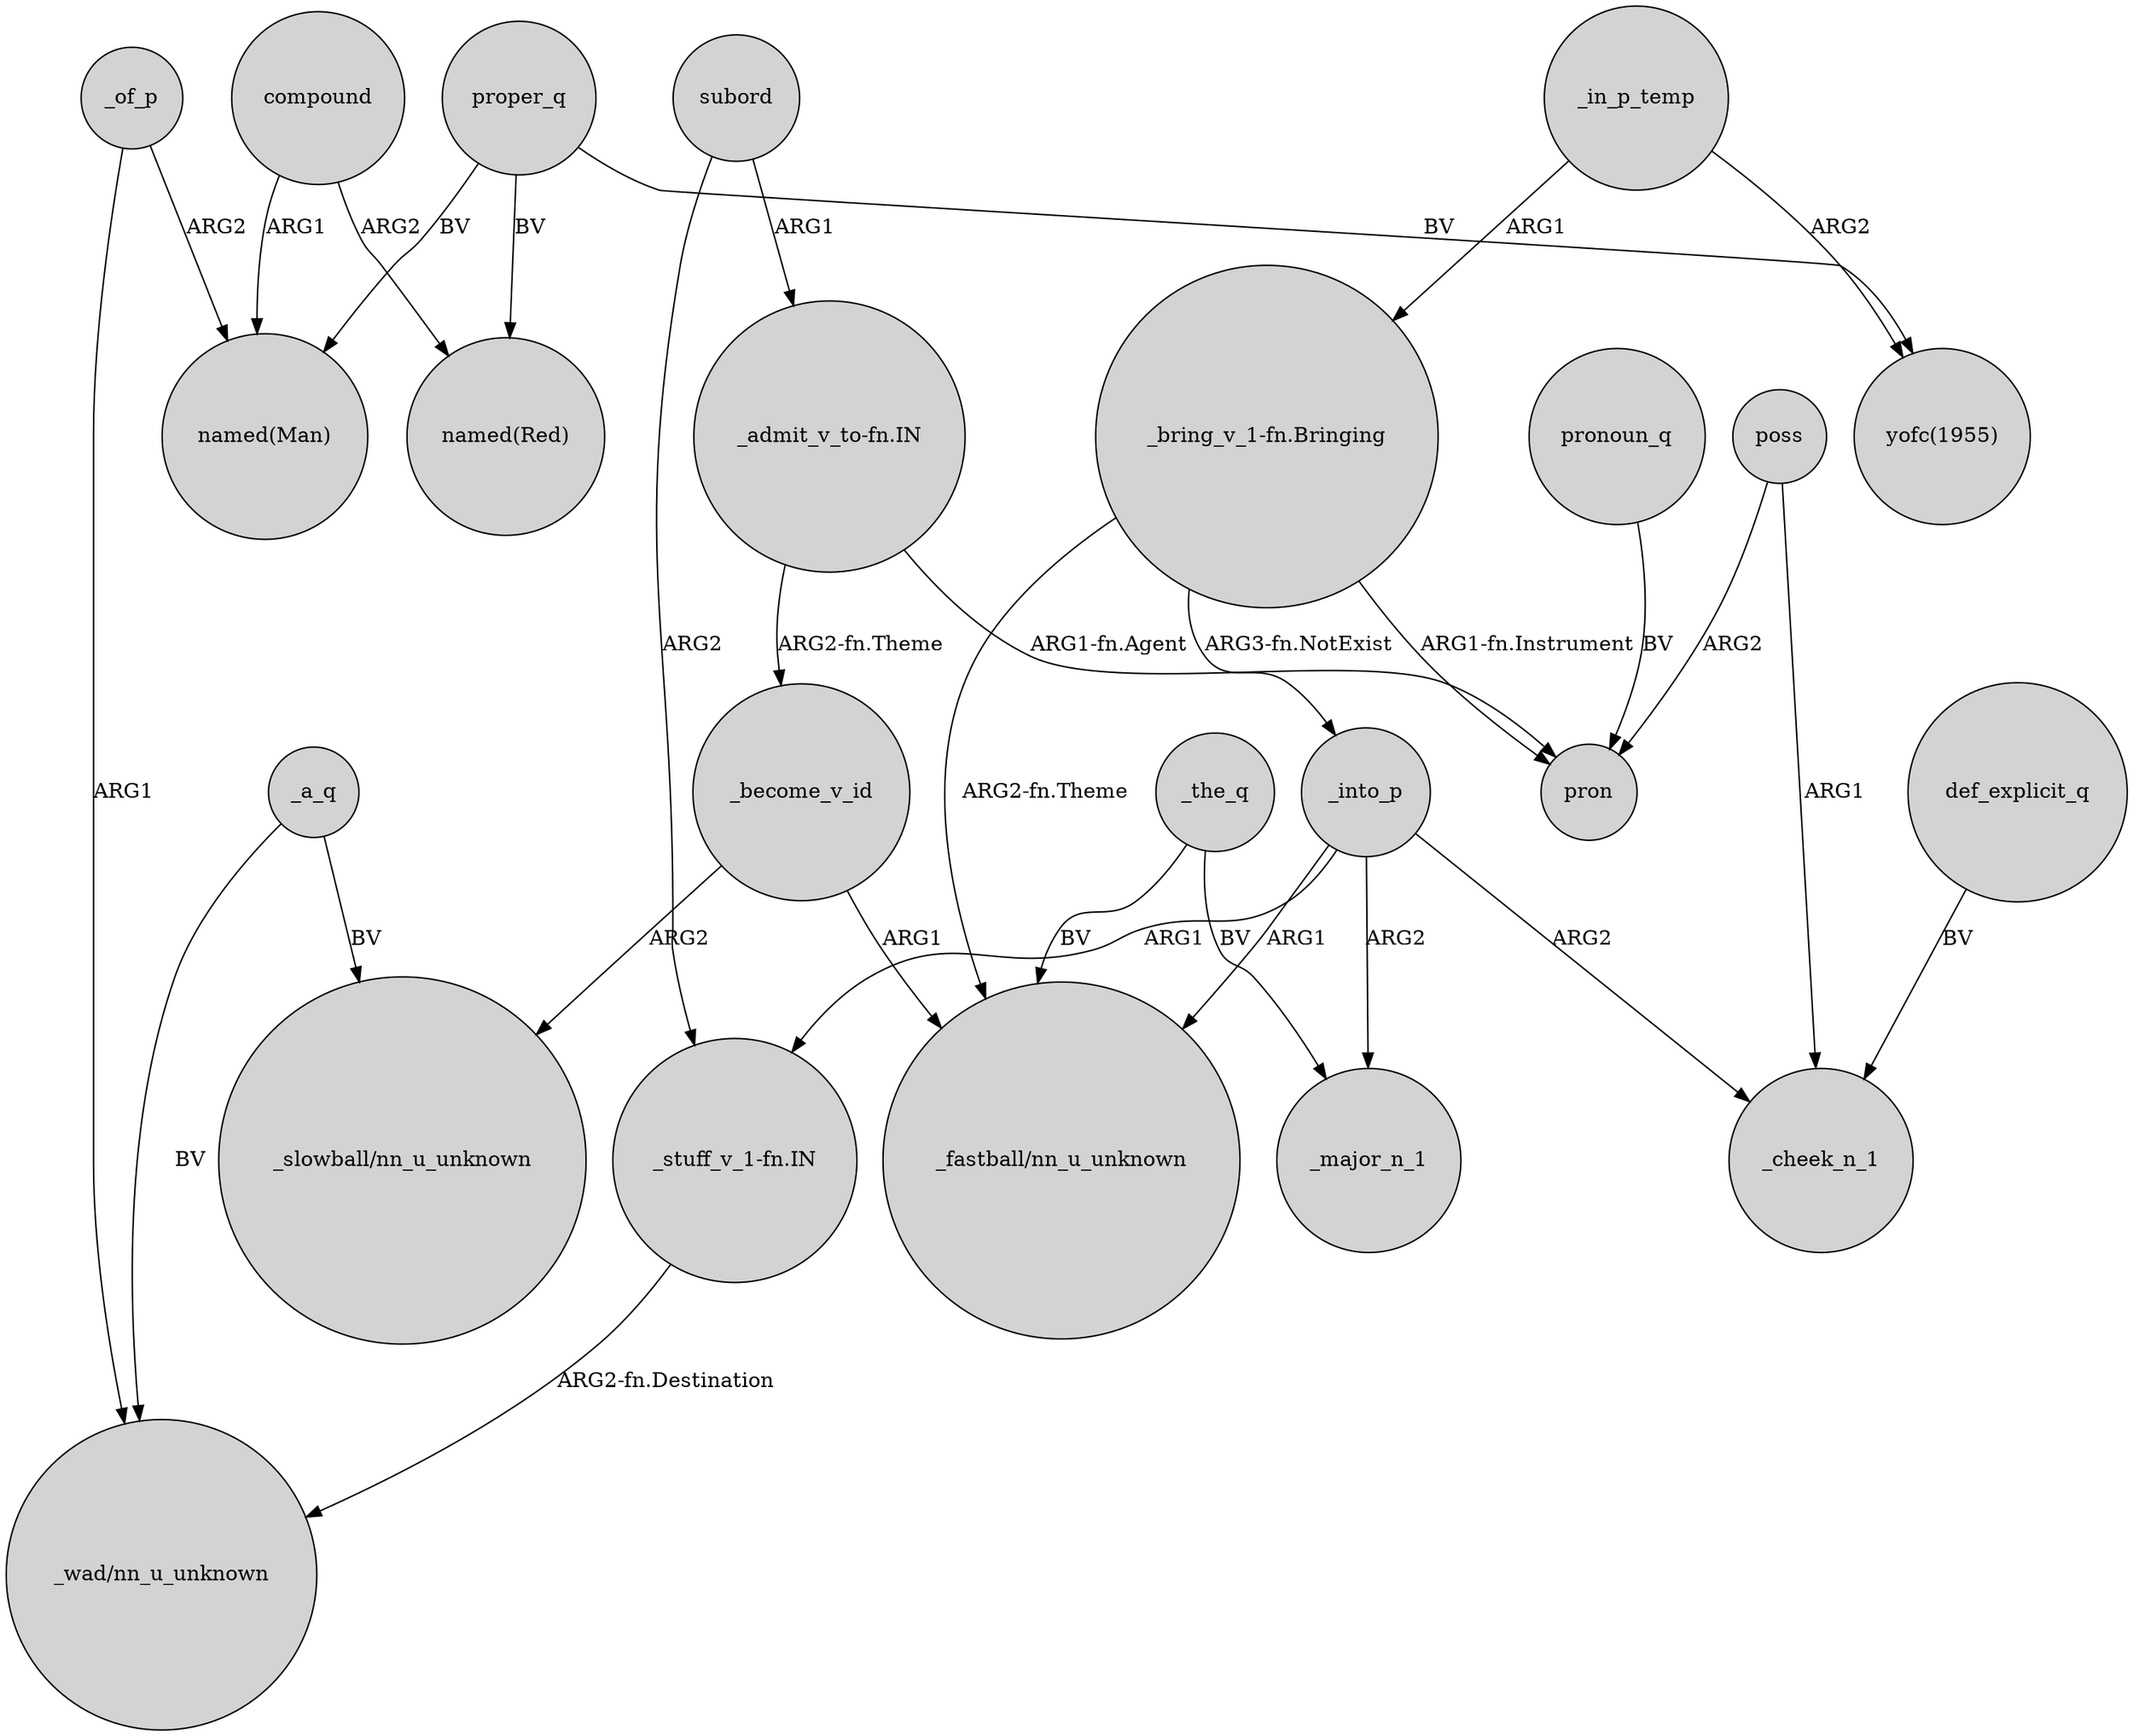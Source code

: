 digraph {
	node [shape=circle style=filled]
	compound -> "named(Man)" [label=ARG1]
	_a_q -> "_wad/nn_u_unknown" [label=BV]
	_a_q -> "_slowball/nn_u_unknown" [label=BV]
	_into_p -> "_stuff_v_1-fn.IN" [label=ARG1]
	poss -> pron [label=ARG2]
	subord -> "_admit_v_to-fn.IN" [label=ARG1]
	"_stuff_v_1-fn.IN" -> "_wad/nn_u_unknown" [label="ARG2-fn.Destination"]
	_in_p_temp -> "yofc(1955)" [label=ARG2]
	_of_p -> "named(Man)" [label=ARG2]
	subord -> "_stuff_v_1-fn.IN" [label=ARG2]
	def_explicit_q -> _cheek_n_1 [label=BV]
	_into_p -> _major_n_1 [label=ARG2]
	_become_v_id -> "_fastball/nn_u_unknown" [label=ARG1]
	"_bring_v_1-fn.Bringing" -> "_fastball/nn_u_unknown" [label="ARG2-fn.Theme"]
	_the_q -> _major_n_1 [label=BV]
	pronoun_q -> pron [label=BV]
	"_bring_v_1-fn.Bringing" -> pron [label="ARG1-fn.Instrument"]
	proper_q -> "named(Man)" [label=BV]
	_into_p -> _cheek_n_1 [label=ARG2]
	_into_p -> "_fastball/nn_u_unknown" [label=ARG1]
	_in_p_temp -> "_bring_v_1-fn.Bringing" [label=ARG1]
	"_bring_v_1-fn.Bringing" -> _into_p [label="ARG3-fn.NotExist"]
	proper_q -> "yofc(1955)" [label=BV]
	poss -> _cheek_n_1 [label=ARG1]
	proper_q -> "named(Red)" [label=BV]
	compound -> "named(Red)" [label=ARG2]
	_the_q -> "_fastball/nn_u_unknown" [label=BV]
	_of_p -> "_wad/nn_u_unknown" [label=ARG1]
	_become_v_id -> "_slowball/nn_u_unknown" [label=ARG2]
	"_admit_v_to-fn.IN" -> pron [label="ARG1-fn.Agent"]
	"_admit_v_to-fn.IN" -> _become_v_id [label="ARG2-fn.Theme"]
}
